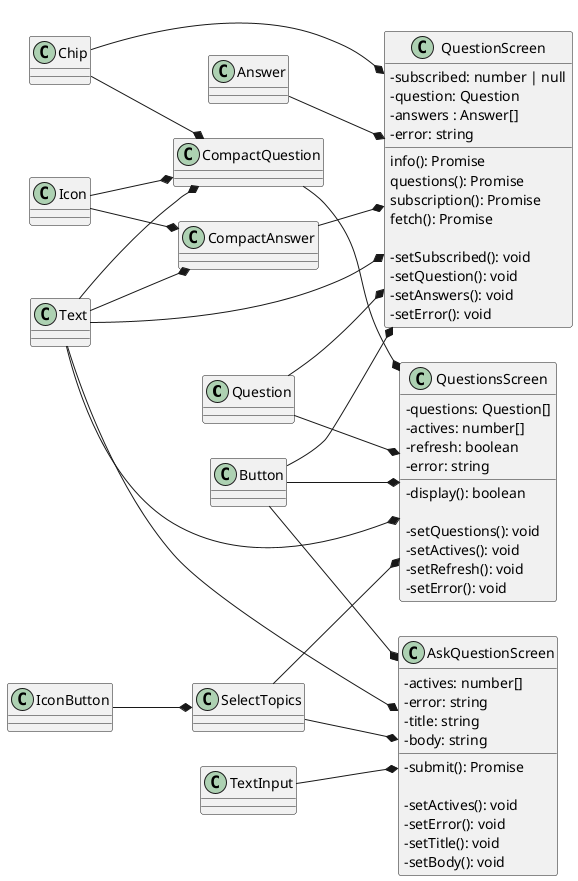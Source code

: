 @startuml Question
skinparam classAttributeIconSize 0
left to right direction

class Question
class Answer

class QuestionScreen {
	-subscribed: number | null
	-question: Question
	-answers : Answer[]
	-error: string

	info(): Promise
	questions(): Promise
	subscription(): Promise
	fetch(): Promise

	-setSubscribed(): void
	-setQuestion(): void
	-setAnswers(): void
	-setError(): void
}

Question --* QuestionScreen
Answer --* QuestionScreen

class QuestionsScreen {
	-questions: Question[]
	-actives: number[]
	-refresh: boolean
	-error: string

	-display(): boolean

	-setQuestions(): void
	-setActives(): void
	-setRefresh(): void
	-setError(): void
}

Question --* QuestionsScreen

class AskQuestionScreen {
	-actives: number[]
	-error: string
	-title: string
	-body: string

	-submit(): Promise

	-setActives(): void
	-setError(): void
	-setTitle(): void
	-setBody(): void
}

class Text
class Chip
class TextInput
class Button
class CompactQuestion
class CompactAnswer
class SelectTopics
class Icon
class IconButton

Text --* AskQuestionScreen
TextInput --* AskQuestionScreen
SelectTopics --* AskQuestionScreen
Button --* AskQuestionScreen

Text --* QuestionScreen
Chip --* QuestionScreen
Button --* QuestionScreen
CompactAnswer --* QuestionScreen

SelectTopics --* QuestionsScreen
Button --* QuestionsScreen
Text --* QuestionsScreen
CompactQuestion --* QuestionsScreen

Icon --* CompactQuestion
Text --* CompactQuestion
Chip --* CompactQuestion

Icon --* CompactAnswer
Text --* CompactAnswer

IconButton --* SelectTopics


@enduml